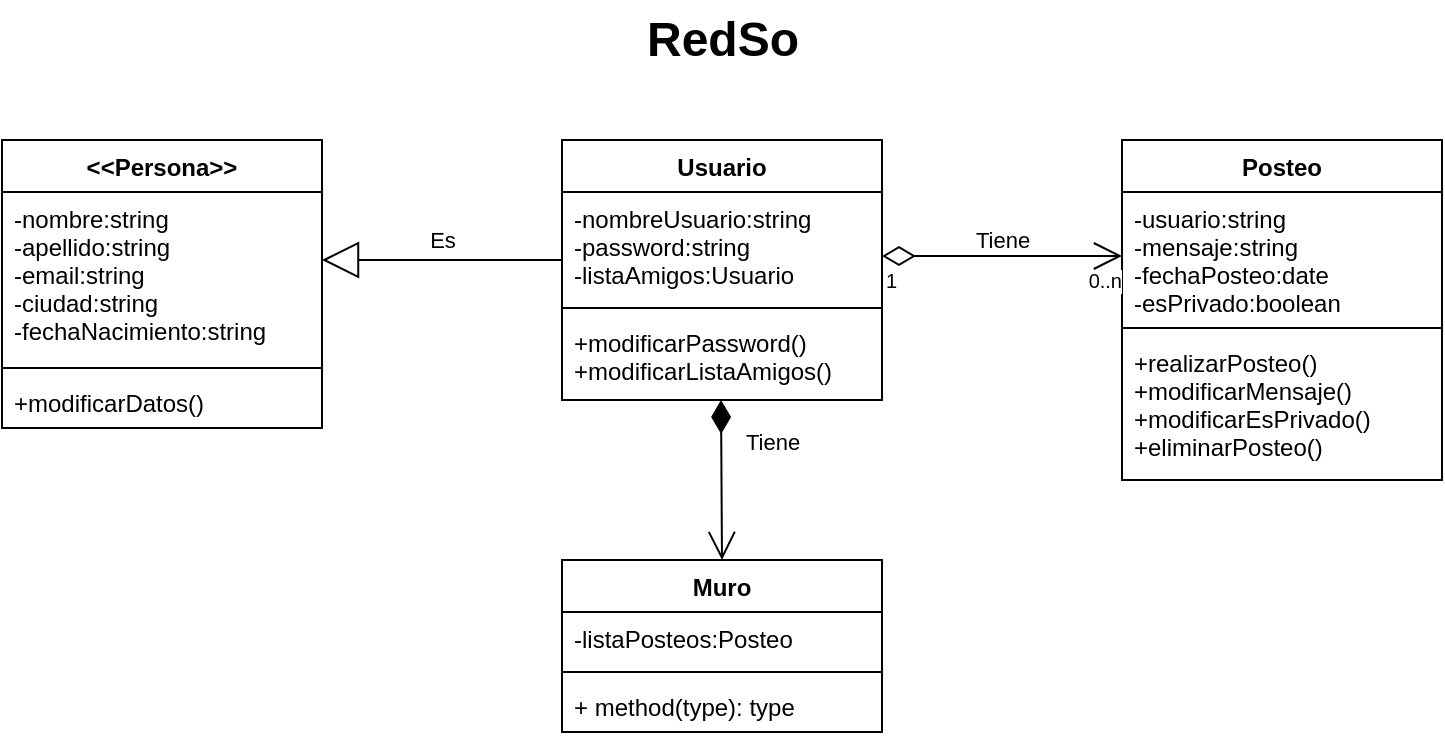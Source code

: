 <mxfile version="12.4.3" type="device" pages="1"><diagram name="Page-1" id="c4acf3e9-155e-7222-9cf6-157b1a14988f"><mxGraphModel dx="1185" dy="659" grid="1" gridSize="10" guides="1" tooltips="1" connect="1" arrows="1" fold="1" page="1" pageScale="1" pageWidth="850" pageHeight="1100" background="#ffffff" math="0" shadow="0"><root><mxCell id="0"/><mxCell id="1" parent="0"/><mxCell id="4ItpCbGjh6eLJYXK04-7-1" value="&lt;&lt;Persona&gt;&gt;" style="swimlane;fontStyle=1;align=center;verticalAlign=top;childLayout=stackLayout;horizontal=1;startSize=26;horizontalStack=0;resizeParent=1;resizeParentMax=0;resizeLast=0;collapsible=1;marginBottom=0;" vertex="1" parent="1"><mxGeometry x="65" y="90" width="160" height="144" as="geometry"/></mxCell><mxCell id="4ItpCbGjh6eLJYXK04-7-2" value="-nombre:string&#xA;-apellido:string&#xA;-email:string&#xA;-ciudad:string&#xA;-fechaNacimiento:string&#xA;" style="text;strokeColor=none;fillColor=none;align=left;verticalAlign=top;spacingLeft=4;spacingRight=4;overflow=hidden;rotatable=0;points=[[0,0.5],[1,0.5]];portConstraint=eastwest;" vertex="1" parent="4ItpCbGjh6eLJYXK04-7-1"><mxGeometry y="26" width="160" height="84" as="geometry"/></mxCell><mxCell id="4ItpCbGjh6eLJYXK04-7-3" value="" style="line;strokeWidth=1;fillColor=none;align=left;verticalAlign=middle;spacingTop=-1;spacingLeft=3;spacingRight=3;rotatable=0;labelPosition=right;points=[];portConstraint=eastwest;" vertex="1" parent="4ItpCbGjh6eLJYXK04-7-1"><mxGeometry y="110" width="160" height="8" as="geometry"/></mxCell><mxCell id="4ItpCbGjh6eLJYXK04-7-4" value="+modificarDatos()" style="text;strokeColor=none;fillColor=none;align=left;verticalAlign=top;spacingLeft=4;spacingRight=4;overflow=hidden;rotatable=0;points=[[0,0.5],[1,0.5]];portConstraint=eastwest;" vertex="1" parent="4ItpCbGjh6eLJYXK04-7-1"><mxGeometry y="118" width="160" height="26" as="geometry"/></mxCell><mxCell id="4ItpCbGjh6eLJYXK04-7-10" value="Usuario" style="swimlane;fontStyle=1;align=center;verticalAlign=top;childLayout=stackLayout;horizontal=1;startSize=26;horizontalStack=0;resizeParent=1;resizeParentMax=0;resizeLast=0;collapsible=1;marginBottom=0;" vertex="1" parent="1"><mxGeometry x="345" y="90" width="160" height="130" as="geometry"/></mxCell><mxCell id="4ItpCbGjh6eLJYXK04-7-11" value="-nombreUsuario:string&#xA;-password:string&#xA;-listaAmigos:Usuario&#xA;&#xA;" style="text;strokeColor=none;fillColor=none;align=left;verticalAlign=top;spacingLeft=4;spacingRight=4;overflow=hidden;rotatable=0;points=[[0,0.5],[1,0.5]];portConstraint=eastwest;" vertex="1" parent="4ItpCbGjh6eLJYXK04-7-10"><mxGeometry y="26" width="160" height="54" as="geometry"/></mxCell><mxCell id="4ItpCbGjh6eLJYXK04-7-12" value="" style="line;strokeWidth=1;fillColor=none;align=left;verticalAlign=middle;spacingTop=-1;spacingLeft=3;spacingRight=3;rotatable=0;labelPosition=right;points=[];portConstraint=eastwest;" vertex="1" parent="4ItpCbGjh6eLJYXK04-7-10"><mxGeometry y="80" width="160" height="8" as="geometry"/></mxCell><mxCell id="4ItpCbGjh6eLJYXK04-7-13" value="+modificarPassword()&#xA;+modificarListaAmigos()&#xA;&#xA;" style="text;strokeColor=none;fillColor=none;align=left;verticalAlign=top;spacingLeft=4;spacingRight=4;overflow=hidden;rotatable=0;points=[[0,0.5],[1,0.5]];portConstraint=eastwest;" vertex="1" parent="4ItpCbGjh6eLJYXK04-7-10"><mxGeometry y="88" width="160" height="42" as="geometry"/></mxCell><mxCell id="4ItpCbGjh6eLJYXK04-7-14" value="Posteo" style="swimlane;fontStyle=1;align=center;verticalAlign=top;childLayout=stackLayout;horizontal=1;startSize=26;horizontalStack=0;resizeParent=1;resizeParentMax=0;resizeLast=0;collapsible=1;marginBottom=0;" vertex="1" parent="1"><mxGeometry x="625" y="90" width="160" height="170" as="geometry"/></mxCell><mxCell id="4ItpCbGjh6eLJYXK04-7-15" value="-usuario:string&#xA;-mensaje:string&#xA;-fechaPosteo:date&#xA;-esPrivado:boolean&#xA;" style="text;strokeColor=none;fillColor=none;align=left;verticalAlign=top;spacingLeft=4;spacingRight=4;overflow=hidden;rotatable=0;points=[[0,0.5],[1,0.5]];portConstraint=eastwest;" vertex="1" parent="4ItpCbGjh6eLJYXK04-7-14"><mxGeometry y="26" width="160" height="64" as="geometry"/></mxCell><mxCell id="4ItpCbGjh6eLJYXK04-7-16" value="" style="line;strokeWidth=1;fillColor=none;align=left;verticalAlign=middle;spacingTop=-1;spacingLeft=3;spacingRight=3;rotatable=0;labelPosition=right;points=[];portConstraint=eastwest;" vertex="1" parent="4ItpCbGjh6eLJYXK04-7-14"><mxGeometry y="90" width="160" height="8" as="geometry"/></mxCell><mxCell id="4ItpCbGjh6eLJYXK04-7-17" value="+realizarPosteo()&#xA;+modificarMensaje()&#xA;+modificarEsPrivado()&#xA;+eliminarPosteo()&#xA;&#xA;" style="text;strokeColor=none;fillColor=none;align=left;verticalAlign=top;spacingLeft=4;spacingRight=4;overflow=hidden;rotatable=0;points=[[0,0.5],[1,0.5]];portConstraint=eastwest;" vertex="1" parent="4ItpCbGjh6eLJYXK04-7-14"><mxGeometry y="98" width="160" height="72" as="geometry"/></mxCell><mxCell id="4ItpCbGjh6eLJYXK04-7-19" value="Muro" style="swimlane;fontStyle=1;align=center;verticalAlign=top;childLayout=stackLayout;horizontal=1;startSize=26;horizontalStack=0;resizeParent=1;resizeParentMax=0;resizeLast=0;collapsible=1;marginBottom=0;" vertex="1" parent="1"><mxGeometry x="345" y="300" width="160" height="86" as="geometry"/></mxCell><mxCell id="4ItpCbGjh6eLJYXK04-7-20" value="-listaPosteos:Posteo" style="text;strokeColor=none;fillColor=none;align=left;verticalAlign=top;spacingLeft=4;spacingRight=4;overflow=hidden;rotatable=0;points=[[0,0.5],[1,0.5]];portConstraint=eastwest;" vertex="1" parent="4ItpCbGjh6eLJYXK04-7-19"><mxGeometry y="26" width="160" height="26" as="geometry"/></mxCell><mxCell id="4ItpCbGjh6eLJYXK04-7-21" value="" style="line;strokeWidth=1;fillColor=none;align=left;verticalAlign=middle;spacingTop=-1;spacingLeft=3;spacingRight=3;rotatable=0;labelPosition=right;points=[];portConstraint=eastwest;" vertex="1" parent="4ItpCbGjh6eLJYXK04-7-19"><mxGeometry y="52" width="160" height="8" as="geometry"/></mxCell><mxCell id="4ItpCbGjh6eLJYXK04-7-22" value="+ method(type): type" style="text;strokeColor=none;fillColor=none;align=left;verticalAlign=top;spacingLeft=4;spacingRight=4;overflow=hidden;rotatable=0;points=[[0,0.5],[1,0.5]];portConstraint=eastwest;" vertex="1" parent="4ItpCbGjh6eLJYXK04-7-19"><mxGeometry y="60" width="160" height="26" as="geometry"/></mxCell><mxCell id="4ItpCbGjh6eLJYXK04-7-31" value="Tiene" style="endArrow=open;html=1;endSize=12;startArrow=diamondThin;startSize=14;startFill=1;align=left;verticalAlign=bottom;" edge="1" parent="1"><mxGeometry x="-0.248" y="10" relative="1" as="geometry"><mxPoint x="424.5" y="220" as="sourcePoint"/><mxPoint x="425" y="300" as="targetPoint"/><mxPoint as="offset"/></mxGeometry></mxCell><mxCell id="4ItpCbGjh6eLJYXK04-7-33" value="&lt;div&gt;Tiene&lt;/div&gt;" style="endArrow=open;html=1;endSize=12;startArrow=diamondThin;startSize=14;startFill=0;entryX=0;entryY=0.5;entryDx=0;entryDy=0;" edge="1" parent="1" target="4ItpCbGjh6eLJYXK04-7-15"><mxGeometry y="8" relative="1" as="geometry"><mxPoint x="505" y="148" as="sourcePoint"/><mxPoint x="585" y="150" as="targetPoint"/><Array as="points"><mxPoint x="565" y="148"/></Array><mxPoint as="offset"/></mxGeometry></mxCell><mxCell id="4ItpCbGjh6eLJYXK04-7-34" value="1" style="resizable=0;html=1;align=left;verticalAlign=top;labelBackgroundColor=#ffffff;fontSize=10;" connectable="0" vertex="1" parent="4ItpCbGjh6eLJYXK04-7-33"><mxGeometry x="-1" relative="1" as="geometry"/></mxCell><mxCell id="4ItpCbGjh6eLJYXK04-7-35" value="0..n" style="resizable=0;html=1;align=right;verticalAlign=top;labelBackgroundColor=#ffffff;fontSize=10;" connectable="0" vertex="1" parent="4ItpCbGjh6eLJYXK04-7-33"><mxGeometry x="1" relative="1" as="geometry"/></mxCell><mxCell id="4ItpCbGjh6eLJYXK04-7-36" value="Es" style="endArrow=block;endSize=16;endFill=0;html=1;" edge="1" parent="1"><mxGeometry y="-10" width="160" relative="1" as="geometry"><mxPoint x="345" y="150" as="sourcePoint"/><mxPoint x="225" y="150" as="targetPoint"/><mxPoint as="offset"/></mxGeometry></mxCell><mxCell id="4ItpCbGjh6eLJYXK04-7-40" value="RedSo" style="text;strokeColor=none;fillColor=none;html=1;fontSize=24;fontStyle=1;verticalAlign=middle;align=center;" vertex="1" parent="1"><mxGeometry x="375" y="20" width="100" height="40" as="geometry"/></mxCell></root></mxGraphModel></diagram></mxfile>